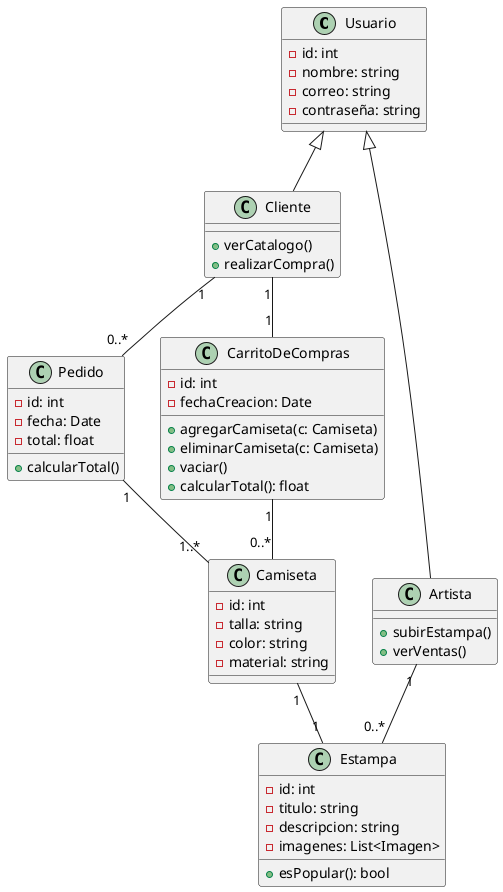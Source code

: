 @startuml class diagram
class Usuario {
    - id: int
    - nombre: string
    - correo: string
    - contraseña: string
}

class Cliente extends Usuario {
    + verCatalogo()
    + realizarCompra()
}

class Artista extends Usuario {
    + subirEstampa()
    + verVentas()
}

class Estampa {
    - id: int
    - titulo: string
    - descripcion: string
    - imagenes: List<Imagen>
    + esPopular(): bool
}

class Camiseta {
    - id: int
    - talla: string
    - color: string
    - material: string
}

class Pedido {
    - id: int
    - fecha: Date
    - total: float
    + calcularTotal()
}

class CarritoDeCompras {
    - id: int
    - fechaCreacion: Date
    + agregarCamiseta(c: Camiseta)
    + eliminarCamiseta(c: Camiseta)
    + vaciar()
    + calcularTotal(): float
}

Artista "1" -- "0..*" Estampa
Cliente "1" -- "0..*" Pedido
Cliente "1" -- "1" CarritoDeCompras
CarritoDeCompras "1" -- "0..*" Camiseta
Pedido "1" -- "1..*" Camiseta
Camiseta "1" -- "1" Estampa
@enduml
